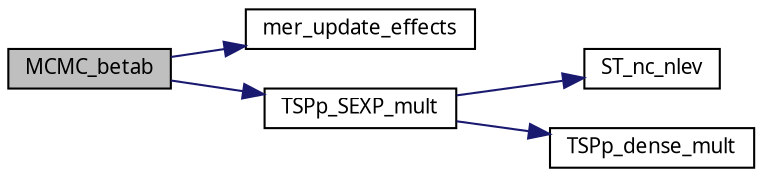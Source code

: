 digraph G
{
  edge [fontname="FreeSans.ttf",fontsize=10,labelfontname="FreeSans.ttf",labelfontsize=10];
  node [fontname="FreeSans.ttf",fontsize=10,shape=record];
  rankdir=LR;
  Node1 [label="MCMC_betab",height=0.2,width=0.4,color="black", fillcolor="grey75", style="filled" fontcolor="black"];
  Node1 -> Node2 [color="midnightblue",fontsize=10,style="solid",fontname="FreeSans.ttf"];
  Node2 [label="mer_update_effects",height=0.2,width=0.4,color="black", fillcolor="white", style="filled",URL="$lmer_8c.html#21adcf526681f1efd1ad0c4727ff4069",tooltip="Update the contents of the fixef, ranef and uvec slots in an lmer object."];
  Node1 -> Node3 [color="midnightblue",fontsize=10,style="solid",fontname="FreeSans.ttf"];
  Node3 [label="TSPp_SEXP_mult",height=0.2,width=0.4,color="black", fillcolor="white", style="filled",URL="$lmer_8c.html#c3e6fe9ad75e0e963c024ab8d81f6a4d",tooltip="dest = T *% S *% t(P) *% src"];
  Node3 -> Node4 [color="midnightblue",fontsize=10,style="solid",fontname="FreeSans.ttf"];
  Node4 [label="ST_nc_nlev",height=0.2,width=0.4,color="black", fillcolor="white", style="filled",URL="$lmer_8c.html#3a7fab2a88117d83971db12f53eaa91e",tooltip="Populate the st, nc and nlev arrays."];
  Node3 -> Node5 [color="midnightblue",fontsize=10,style="solid",fontname="FreeSans.ttf"];
  Node5 [label="TSPp_dense_mult",height=0.2,width=0.4,color="black", fillcolor="white", style="filled",URL="$lmer_8c.html#04a657beb8b55592a9bc91a765a04c13",tooltip="Internal version of TSPp_SEXP_mult."];
}

